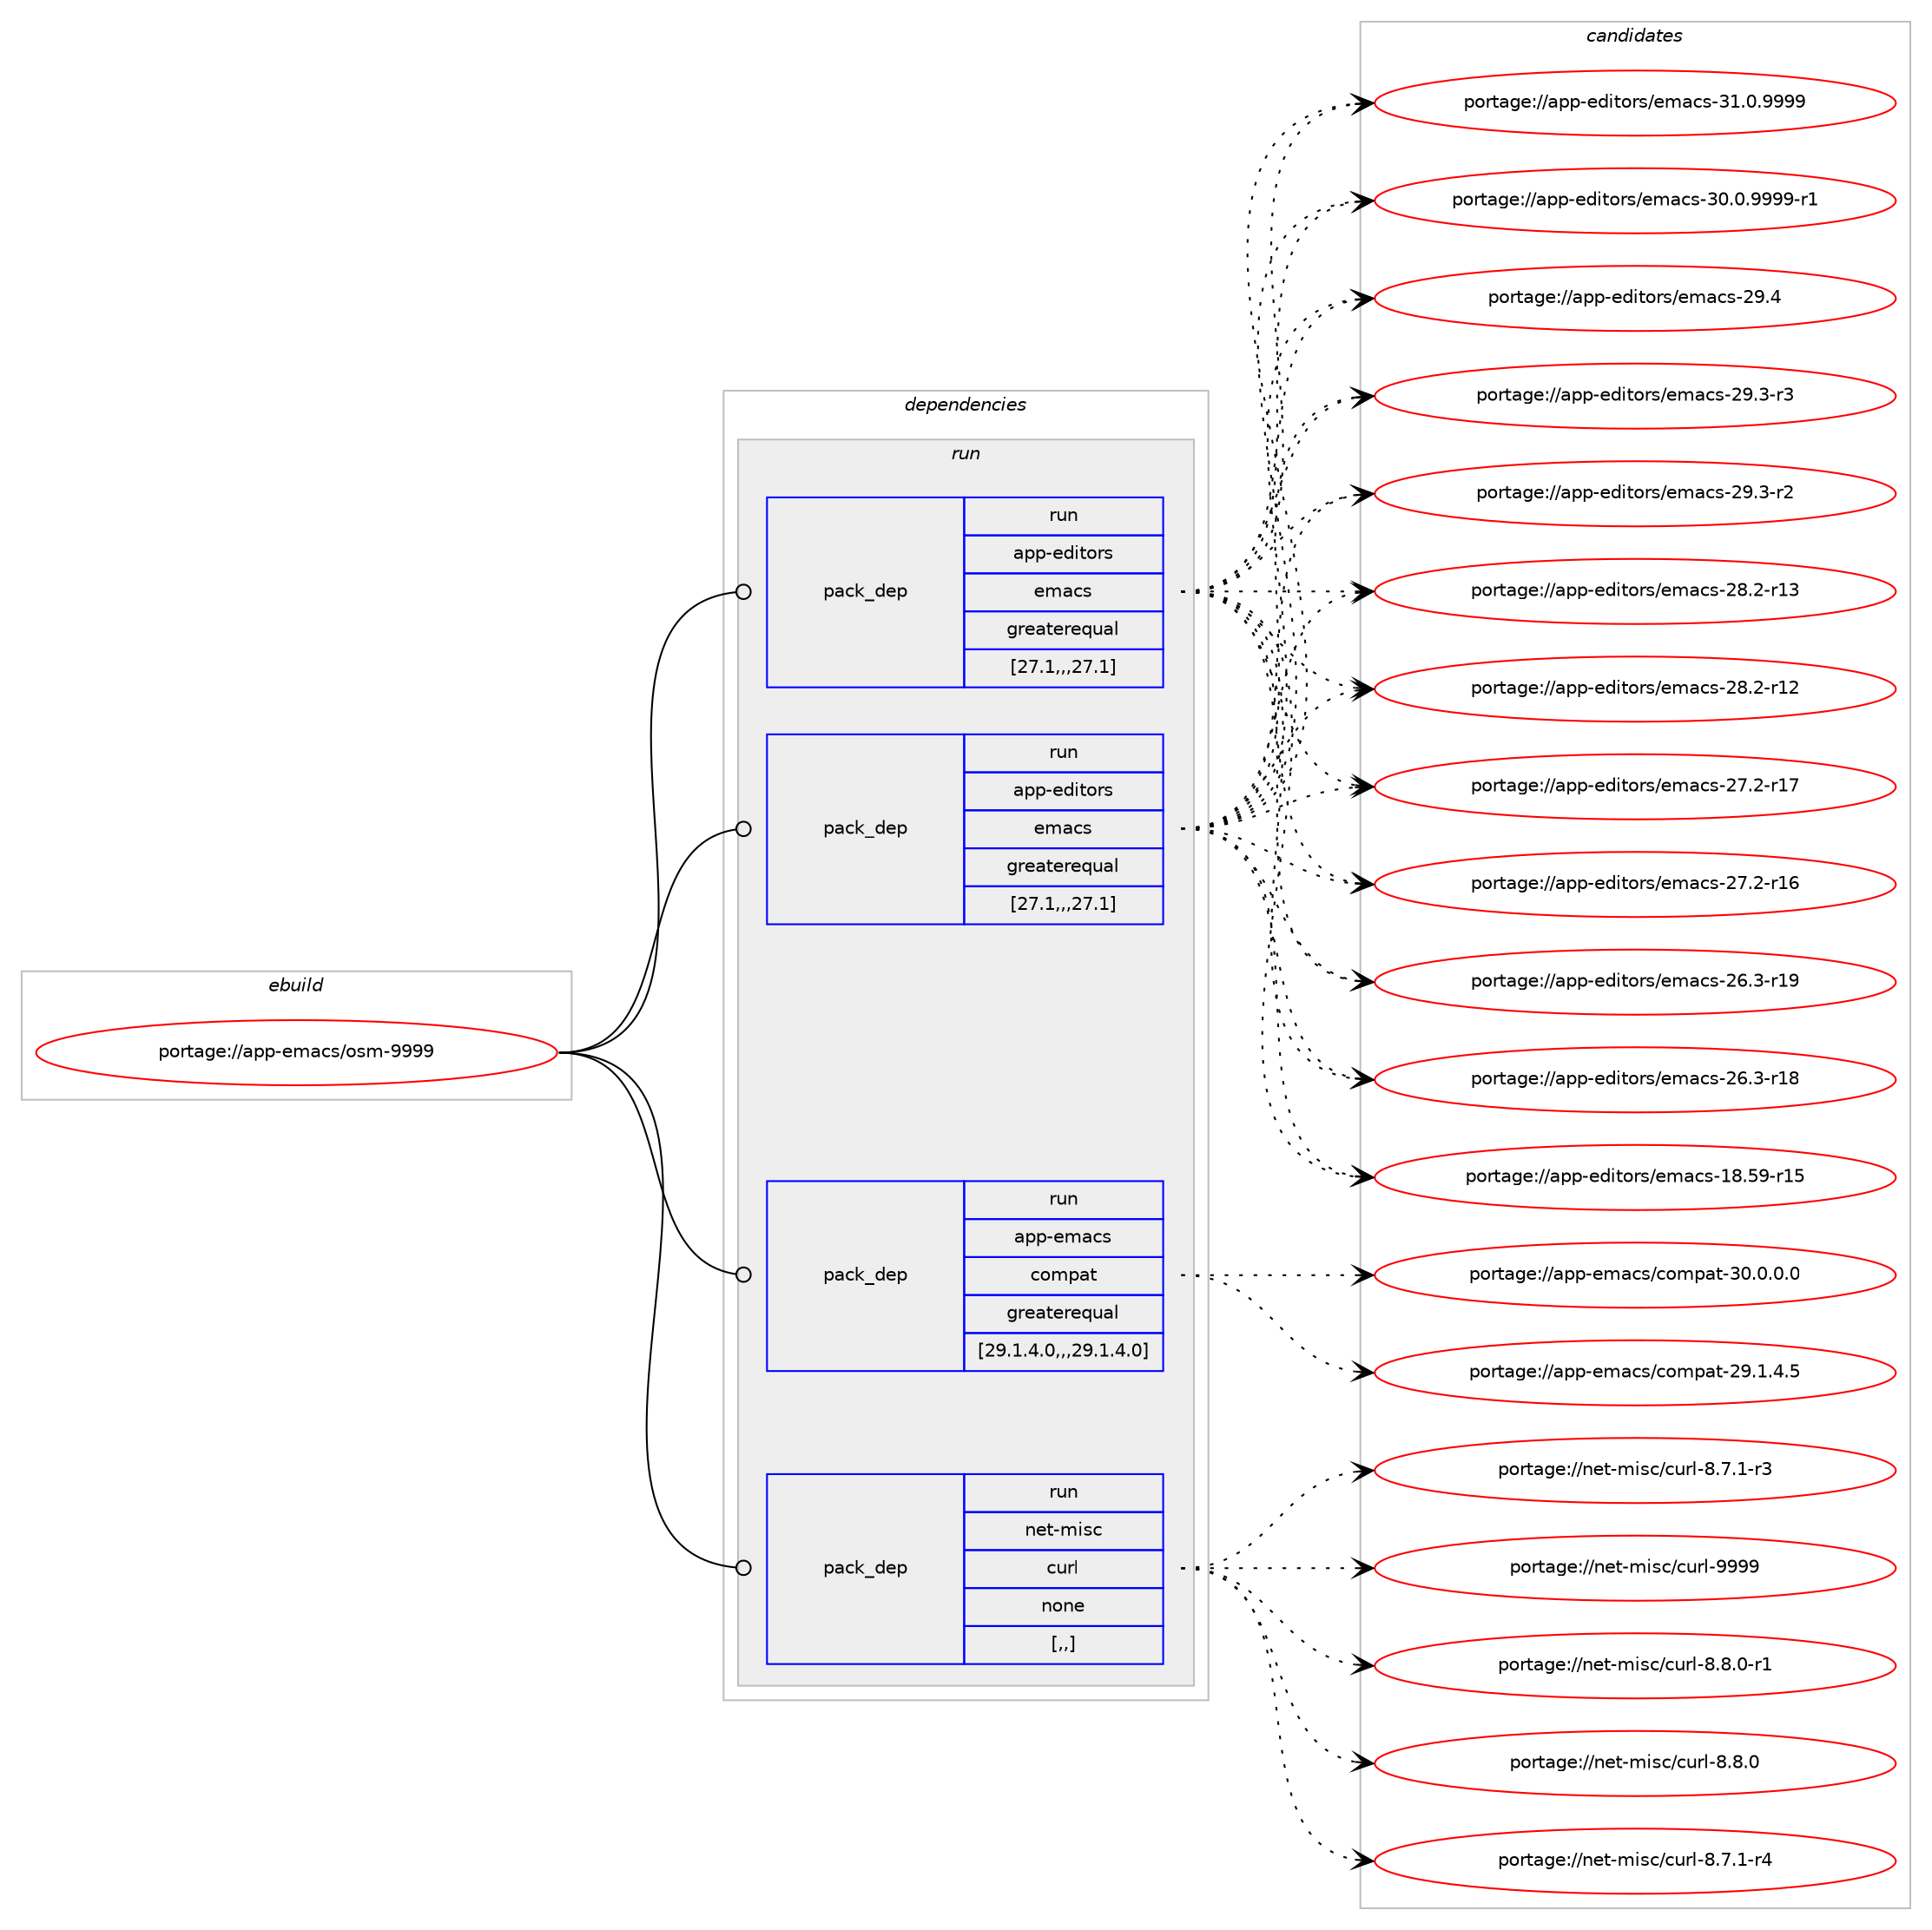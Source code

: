 digraph prolog {

# *************
# Graph options
# *************

newrank=true;
concentrate=true;
compound=true;
graph [rankdir=LR,fontname=Helvetica,fontsize=10,ranksep=1.5];#, ranksep=2.5, nodesep=0.2];
edge  [arrowhead=vee];
node  [fontname=Helvetica,fontsize=10];

# **********
# The ebuild
# **********

subgraph cluster_leftcol {
color=gray;
label=<<i>ebuild</i>>;
id [label="portage://app-emacs/osm-9999", color=red, width=4, href="../app-emacs/osm-9999.svg"];
}

# ****************
# The dependencies
# ****************

subgraph cluster_midcol {
color=gray;
label=<<i>dependencies</i>>;
subgraph cluster_compile {
fillcolor="#eeeeee";
style=filled;
label=<<i>compile</i>>;
}
subgraph cluster_compileandrun {
fillcolor="#eeeeee";
style=filled;
label=<<i>compile and run</i>>;
}
subgraph cluster_run {
fillcolor="#eeeeee";
style=filled;
label=<<i>run</i>>;
subgraph pack16797 {
dependency23125 [label=<<TABLE BORDER="0" CELLBORDER="1" CELLSPACING="0" CELLPADDING="4" WIDTH="220"><TR><TD ROWSPAN="6" CELLPADDING="30">pack_dep</TD></TR><TR><TD WIDTH="110">run</TD></TR><TR><TD>app-editors</TD></TR><TR><TD>emacs</TD></TR><TR><TD>greaterequal</TD></TR><TR><TD>[27.1,,,27.1]</TD></TR></TABLE>>, shape=none, color=blue];
}
id:e -> dependency23125:w [weight=20,style="solid",arrowhead="odot"];
subgraph pack16798 {
dependency23126 [label=<<TABLE BORDER="0" CELLBORDER="1" CELLSPACING="0" CELLPADDING="4" WIDTH="220"><TR><TD ROWSPAN="6" CELLPADDING="30">pack_dep</TD></TR><TR><TD WIDTH="110">run</TD></TR><TR><TD>app-editors</TD></TR><TR><TD>emacs</TD></TR><TR><TD>greaterequal</TD></TR><TR><TD>[27.1,,,27.1]</TD></TR></TABLE>>, shape=none, color=blue];
}
id:e -> dependency23126:w [weight=20,style="solid",arrowhead="odot"];
subgraph pack16799 {
dependency23127 [label=<<TABLE BORDER="0" CELLBORDER="1" CELLSPACING="0" CELLPADDING="4" WIDTH="220"><TR><TD ROWSPAN="6" CELLPADDING="30">pack_dep</TD></TR><TR><TD WIDTH="110">run</TD></TR><TR><TD>app-emacs</TD></TR><TR><TD>compat</TD></TR><TR><TD>greaterequal</TD></TR><TR><TD>[29.1.4.0,,,29.1.4.0]</TD></TR></TABLE>>, shape=none, color=blue];
}
id:e -> dependency23127:w [weight=20,style="solid",arrowhead="odot"];
subgraph pack16800 {
dependency23128 [label=<<TABLE BORDER="0" CELLBORDER="1" CELLSPACING="0" CELLPADDING="4" WIDTH="220"><TR><TD ROWSPAN="6" CELLPADDING="30">pack_dep</TD></TR><TR><TD WIDTH="110">run</TD></TR><TR><TD>net-misc</TD></TR><TR><TD>curl</TD></TR><TR><TD>none</TD></TR><TR><TD>[,,]</TD></TR></TABLE>>, shape=none, color=blue];
}
id:e -> dependency23128:w [weight=20,style="solid",arrowhead="odot"];
}
}

# **************
# The candidates
# **************

subgraph cluster_choices {
rank=same;
color=gray;
label=<<i>candidates</i>>;

subgraph choice16797 {
color=black;
nodesep=1;
choice971121124510110010511611111411547101109979911545514946484657575757 [label="portage://app-editors/emacs-31.0.9999", color=red, width=4,href="../app-editors/emacs-31.0.9999.svg"];
choice9711211245101100105116111114115471011099799115455148464846575757574511449 [label="portage://app-editors/emacs-30.0.9999-r1", color=red, width=4,href="../app-editors/emacs-30.0.9999-r1.svg"];
choice97112112451011001051161111141154710110997991154550574652 [label="portage://app-editors/emacs-29.4", color=red, width=4,href="../app-editors/emacs-29.4.svg"];
choice971121124510110010511611111411547101109979911545505746514511451 [label="portage://app-editors/emacs-29.3-r3", color=red, width=4,href="../app-editors/emacs-29.3-r3.svg"];
choice971121124510110010511611111411547101109979911545505746514511450 [label="portage://app-editors/emacs-29.3-r2", color=red, width=4,href="../app-editors/emacs-29.3-r2.svg"];
choice97112112451011001051161111141154710110997991154550564650451144951 [label="portage://app-editors/emacs-28.2-r13", color=red, width=4,href="../app-editors/emacs-28.2-r13.svg"];
choice97112112451011001051161111141154710110997991154550564650451144950 [label="portage://app-editors/emacs-28.2-r12", color=red, width=4,href="../app-editors/emacs-28.2-r12.svg"];
choice97112112451011001051161111141154710110997991154550554650451144955 [label="portage://app-editors/emacs-27.2-r17", color=red, width=4,href="../app-editors/emacs-27.2-r17.svg"];
choice97112112451011001051161111141154710110997991154550554650451144954 [label="portage://app-editors/emacs-27.2-r16", color=red, width=4,href="../app-editors/emacs-27.2-r16.svg"];
choice97112112451011001051161111141154710110997991154550544651451144957 [label="portage://app-editors/emacs-26.3-r19", color=red, width=4,href="../app-editors/emacs-26.3-r19.svg"];
choice97112112451011001051161111141154710110997991154550544651451144956 [label="portage://app-editors/emacs-26.3-r18", color=red, width=4,href="../app-editors/emacs-26.3-r18.svg"];
choice9711211245101100105116111114115471011099799115454956465357451144953 [label="portage://app-editors/emacs-18.59-r15", color=red, width=4,href="../app-editors/emacs-18.59-r15.svg"];
dependency23125:e -> choice971121124510110010511611111411547101109979911545514946484657575757:w [style=dotted,weight="100"];
dependency23125:e -> choice9711211245101100105116111114115471011099799115455148464846575757574511449:w [style=dotted,weight="100"];
dependency23125:e -> choice97112112451011001051161111141154710110997991154550574652:w [style=dotted,weight="100"];
dependency23125:e -> choice971121124510110010511611111411547101109979911545505746514511451:w [style=dotted,weight="100"];
dependency23125:e -> choice971121124510110010511611111411547101109979911545505746514511450:w [style=dotted,weight="100"];
dependency23125:e -> choice97112112451011001051161111141154710110997991154550564650451144951:w [style=dotted,weight="100"];
dependency23125:e -> choice97112112451011001051161111141154710110997991154550564650451144950:w [style=dotted,weight="100"];
dependency23125:e -> choice97112112451011001051161111141154710110997991154550554650451144955:w [style=dotted,weight="100"];
dependency23125:e -> choice97112112451011001051161111141154710110997991154550554650451144954:w [style=dotted,weight="100"];
dependency23125:e -> choice97112112451011001051161111141154710110997991154550544651451144957:w [style=dotted,weight="100"];
dependency23125:e -> choice97112112451011001051161111141154710110997991154550544651451144956:w [style=dotted,weight="100"];
dependency23125:e -> choice9711211245101100105116111114115471011099799115454956465357451144953:w [style=dotted,weight="100"];
}
subgraph choice16798 {
color=black;
nodesep=1;
choice971121124510110010511611111411547101109979911545514946484657575757 [label="portage://app-editors/emacs-31.0.9999", color=red, width=4,href="../app-editors/emacs-31.0.9999.svg"];
choice9711211245101100105116111114115471011099799115455148464846575757574511449 [label="portage://app-editors/emacs-30.0.9999-r1", color=red, width=4,href="../app-editors/emacs-30.0.9999-r1.svg"];
choice97112112451011001051161111141154710110997991154550574652 [label="portage://app-editors/emacs-29.4", color=red, width=4,href="../app-editors/emacs-29.4.svg"];
choice971121124510110010511611111411547101109979911545505746514511451 [label="portage://app-editors/emacs-29.3-r3", color=red, width=4,href="../app-editors/emacs-29.3-r3.svg"];
choice971121124510110010511611111411547101109979911545505746514511450 [label="portage://app-editors/emacs-29.3-r2", color=red, width=4,href="../app-editors/emacs-29.3-r2.svg"];
choice97112112451011001051161111141154710110997991154550564650451144951 [label="portage://app-editors/emacs-28.2-r13", color=red, width=4,href="../app-editors/emacs-28.2-r13.svg"];
choice97112112451011001051161111141154710110997991154550564650451144950 [label="portage://app-editors/emacs-28.2-r12", color=red, width=4,href="../app-editors/emacs-28.2-r12.svg"];
choice97112112451011001051161111141154710110997991154550554650451144955 [label="portage://app-editors/emacs-27.2-r17", color=red, width=4,href="../app-editors/emacs-27.2-r17.svg"];
choice97112112451011001051161111141154710110997991154550554650451144954 [label="portage://app-editors/emacs-27.2-r16", color=red, width=4,href="../app-editors/emacs-27.2-r16.svg"];
choice97112112451011001051161111141154710110997991154550544651451144957 [label="portage://app-editors/emacs-26.3-r19", color=red, width=4,href="../app-editors/emacs-26.3-r19.svg"];
choice97112112451011001051161111141154710110997991154550544651451144956 [label="portage://app-editors/emacs-26.3-r18", color=red, width=4,href="../app-editors/emacs-26.3-r18.svg"];
choice9711211245101100105116111114115471011099799115454956465357451144953 [label="portage://app-editors/emacs-18.59-r15", color=red, width=4,href="../app-editors/emacs-18.59-r15.svg"];
dependency23126:e -> choice971121124510110010511611111411547101109979911545514946484657575757:w [style=dotted,weight="100"];
dependency23126:e -> choice9711211245101100105116111114115471011099799115455148464846575757574511449:w [style=dotted,weight="100"];
dependency23126:e -> choice97112112451011001051161111141154710110997991154550574652:w [style=dotted,weight="100"];
dependency23126:e -> choice971121124510110010511611111411547101109979911545505746514511451:w [style=dotted,weight="100"];
dependency23126:e -> choice971121124510110010511611111411547101109979911545505746514511450:w [style=dotted,weight="100"];
dependency23126:e -> choice97112112451011001051161111141154710110997991154550564650451144951:w [style=dotted,weight="100"];
dependency23126:e -> choice97112112451011001051161111141154710110997991154550564650451144950:w [style=dotted,weight="100"];
dependency23126:e -> choice97112112451011001051161111141154710110997991154550554650451144955:w [style=dotted,weight="100"];
dependency23126:e -> choice97112112451011001051161111141154710110997991154550554650451144954:w [style=dotted,weight="100"];
dependency23126:e -> choice97112112451011001051161111141154710110997991154550544651451144957:w [style=dotted,weight="100"];
dependency23126:e -> choice97112112451011001051161111141154710110997991154550544651451144956:w [style=dotted,weight="100"];
dependency23126:e -> choice9711211245101100105116111114115471011099799115454956465357451144953:w [style=dotted,weight="100"];
}
subgraph choice16799 {
color=black;
nodesep=1;
choice97112112451011099799115479911110911297116455148464846484648 [label="portage://app-emacs/compat-30.0.0.0", color=red, width=4,href="../app-emacs/compat-30.0.0.0.svg"];
choice97112112451011099799115479911110911297116455057464946524653 [label="portage://app-emacs/compat-29.1.4.5", color=red, width=4,href="../app-emacs/compat-29.1.4.5.svg"];
dependency23127:e -> choice97112112451011099799115479911110911297116455148464846484648:w [style=dotted,weight="100"];
dependency23127:e -> choice97112112451011099799115479911110911297116455057464946524653:w [style=dotted,weight="100"];
}
subgraph choice16800 {
color=black;
nodesep=1;
choice110101116451091051159947991171141084557575757 [label="portage://net-misc/curl-9999", color=red, width=4,href="../net-misc/curl-9999.svg"];
choice110101116451091051159947991171141084556465646484511449 [label="portage://net-misc/curl-8.8.0-r1", color=red, width=4,href="../net-misc/curl-8.8.0-r1.svg"];
choice11010111645109105115994799117114108455646564648 [label="portage://net-misc/curl-8.8.0", color=red, width=4,href="../net-misc/curl-8.8.0.svg"];
choice110101116451091051159947991171141084556465546494511452 [label="portage://net-misc/curl-8.7.1-r4", color=red, width=4,href="../net-misc/curl-8.7.1-r4.svg"];
choice110101116451091051159947991171141084556465546494511451 [label="portage://net-misc/curl-8.7.1-r3", color=red, width=4,href="../net-misc/curl-8.7.1-r3.svg"];
dependency23128:e -> choice110101116451091051159947991171141084557575757:w [style=dotted,weight="100"];
dependency23128:e -> choice110101116451091051159947991171141084556465646484511449:w [style=dotted,weight="100"];
dependency23128:e -> choice11010111645109105115994799117114108455646564648:w [style=dotted,weight="100"];
dependency23128:e -> choice110101116451091051159947991171141084556465546494511452:w [style=dotted,weight="100"];
dependency23128:e -> choice110101116451091051159947991171141084556465546494511451:w [style=dotted,weight="100"];
}
}

}
